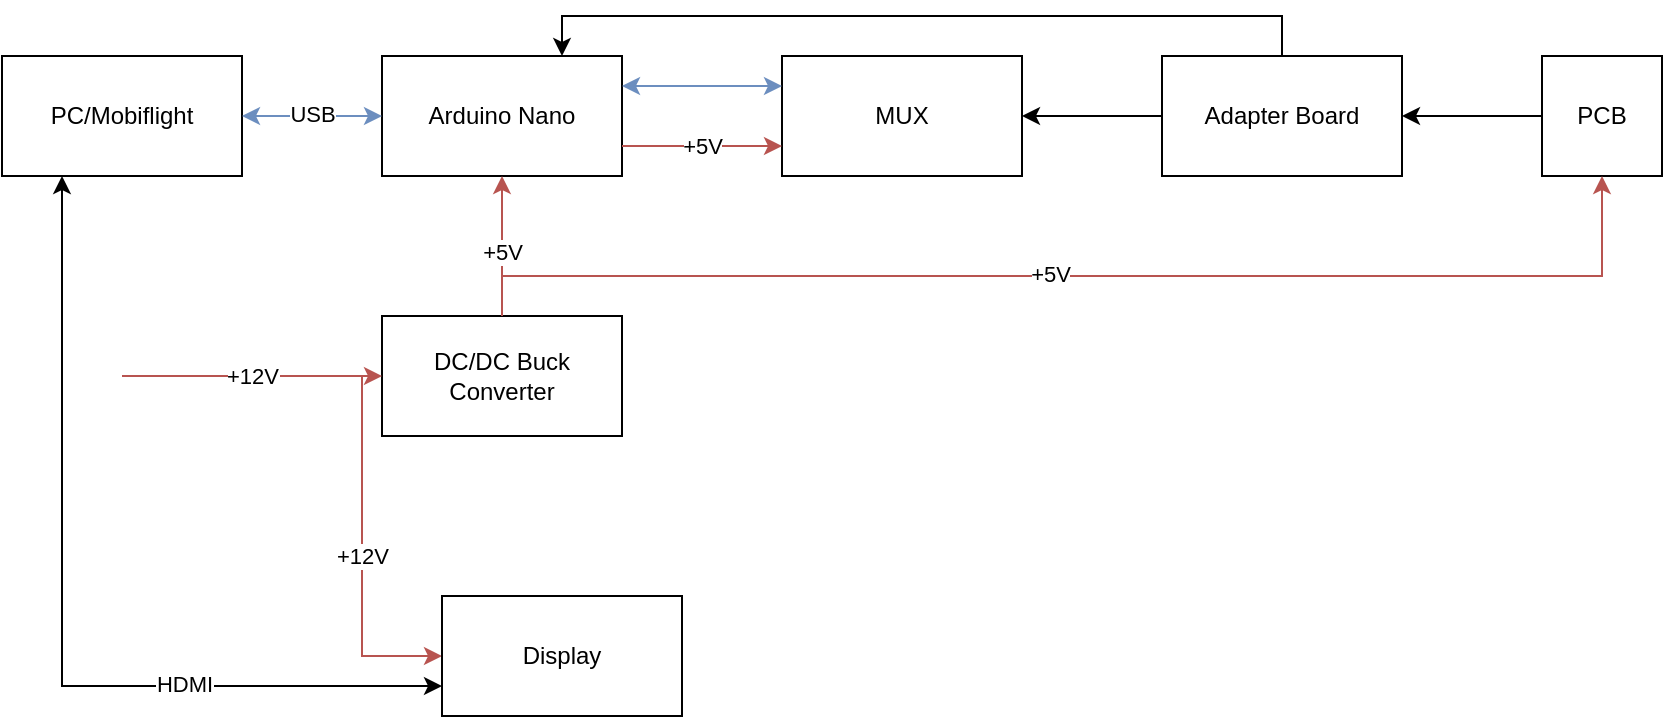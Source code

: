 <mxfile version="26.0.4">
  <diagram name="Page-1" id="SDi2mwD2k9EHAN565Sou">
    <mxGraphModel dx="1134" dy="796" grid="1" gridSize="10" guides="1" tooltips="1" connect="1" arrows="1" fold="1" page="1" pageScale="1" pageWidth="850" pageHeight="1100" math="0" shadow="0">
      <root>
        <mxCell id="0" />
        <mxCell id="1" parent="0" />
        <mxCell id="3Fm_Y3hD8kuTZwhg9bnZ-1" value="Arduino Nano" style="rounded=0;whiteSpace=wrap;html=1;" parent="1" vertex="1">
          <mxGeometry x="200" y="180" width="120" height="60" as="geometry" />
        </mxCell>
        <mxCell id="3Fm_Y3hD8kuTZwhg9bnZ-2" value="PC/Mobiflight" style="rounded=0;whiteSpace=wrap;html=1;" parent="1" vertex="1">
          <mxGeometry x="10" y="180" width="120" height="60" as="geometry" />
        </mxCell>
        <mxCell id="3Fm_Y3hD8kuTZwhg9bnZ-3" value="MUX" style="rounded=0;whiteSpace=wrap;html=1;" parent="1" vertex="1">
          <mxGeometry x="400" y="180" width="120" height="60" as="geometry" />
        </mxCell>
        <mxCell id="3Fm_Y3hD8kuTZwhg9bnZ-4" value="PCB" style="rounded=0;whiteSpace=wrap;html=1;" parent="1" vertex="1">
          <mxGeometry x="780" y="180" width="60" height="60" as="geometry" />
        </mxCell>
        <mxCell id="3Fm_Y3hD8kuTZwhg9bnZ-7" value="" style="endArrow=classic;startArrow=classic;html=1;rounded=0;exitX=1;exitY=0.5;exitDx=0;exitDy=0;entryX=0;entryY=0.5;entryDx=0;entryDy=0;fillColor=#dae8fc;strokeColor=#6c8ebf;" parent="1" source="3Fm_Y3hD8kuTZwhg9bnZ-2" target="3Fm_Y3hD8kuTZwhg9bnZ-1" edge="1">
          <mxGeometry width="50" height="50" relative="1" as="geometry">
            <mxPoint x="240" y="220" as="sourcePoint" />
            <mxPoint x="290" y="170" as="targetPoint" />
          </mxGeometry>
        </mxCell>
        <mxCell id="zmTHgLgwHPnOFEwjw0xM-9" value="USB" style="edgeLabel;html=1;align=center;verticalAlign=middle;resizable=0;points=[];" parent="3Fm_Y3hD8kuTZwhg9bnZ-7" vertex="1" connectable="0">
          <mxGeometry x="0.004" y="1" relative="1" as="geometry">
            <mxPoint as="offset" />
          </mxGeometry>
        </mxCell>
        <mxCell id="3Fm_Y3hD8kuTZwhg9bnZ-9" value="" style="endArrow=classic;startArrow=classic;html=1;rounded=0;exitX=1;exitY=0.25;exitDx=0;exitDy=0;entryX=0;entryY=0.25;entryDx=0;entryDy=0;fillColor=#dae8fc;strokeColor=#6c8ebf;" parent="1" source="3Fm_Y3hD8kuTZwhg9bnZ-1" target="3Fm_Y3hD8kuTZwhg9bnZ-3" edge="1">
          <mxGeometry width="50" height="50" relative="1" as="geometry">
            <mxPoint x="360" y="209.47" as="sourcePoint" />
            <mxPoint x="450" y="209.47" as="targetPoint" />
          </mxGeometry>
        </mxCell>
        <mxCell id="3Fm_Y3hD8kuTZwhg9bnZ-10" value="" style="endArrow=classic;html=1;rounded=0;exitX=0;exitY=0.5;exitDx=0;exitDy=0;entryX=1;entryY=0.5;entryDx=0;entryDy=0;" parent="1" source="3Fm_Y3hD8kuTZwhg9bnZ-4" target="zmTHgLgwHPnOFEwjw0xM-1" edge="1">
          <mxGeometry width="50" height="50" relative="1" as="geometry">
            <mxPoint x="520" y="220" as="sourcePoint" />
            <mxPoint x="650" y="210" as="targetPoint" />
          </mxGeometry>
        </mxCell>
        <mxCell id="zmTHgLgwHPnOFEwjw0xM-6" style="edgeStyle=orthogonalEdgeStyle;rounded=0;orthogonalLoop=1;jettySize=auto;html=1;exitX=0.5;exitY=0;exitDx=0;exitDy=0;entryX=0.5;entryY=1;entryDx=0;entryDy=0;fillColor=#f8cecc;strokeColor=#b85450;" parent="1" source="3Fm_Y3hD8kuTZwhg9bnZ-11" target="3Fm_Y3hD8kuTZwhg9bnZ-4" edge="1">
          <mxGeometry relative="1" as="geometry">
            <Array as="points">
              <mxPoint x="260" y="290" />
              <mxPoint x="810" y="290" />
            </Array>
          </mxGeometry>
        </mxCell>
        <mxCell id="zmTHgLgwHPnOFEwjw0xM-7" value="+5V" style="edgeLabel;html=1;align=center;verticalAlign=middle;resizable=0;points=[];" parent="zmTHgLgwHPnOFEwjw0xM-6" vertex="1" connectable="0">
          <mxGeometry x="-0.051" y="1" relative="1" as="geometry">
            <mxPoint as="offset" />
          </mxGeometry>
        </mxCell>
        <mxCell id="3Fm_Y3hD8kuTZwhg9bnZ-11" value="DC/DC Buck Converter" style="rounded=0;whiteSpace=wrap;html=1;" parent="1" vertex="1">
          <mxGeometry x="200" y="310" width="120" height="60" as="geometry" />
        </mxCell>
        <mxCell id="3Fm_Y3hD8kuTZwhg9bnZ-13" value="" style="endArrow=classic;html=1;rounded=0;entryX=0;entryY=0.5;entryDx=0;entryDy=0;fillColor=#f8cecc;strokeColor=#b85450;" parent="1" target="3Fm_Y3hD8kuTZwhg9bnZ-11" edge="1">
          <mxGeometry width="50" height="50" relative="1" as="geometry">
            <mxPoint x="70" y="340" as="sourcePoint" />
            <mxPoint x="210" y="310" as="targetPoint" />
          </mxGeometry>
        </mxCell>
        <mxCell id="3Fm_Y3hD8kuTZwhg9bnZ-14" value="+12V" style="edgeLabel;html=1;align=center;verticalAlign=middle;resizable=0;points=[];" parent="3Fm_Y3hD8kuTZwhg9bnZ-13" vertex="1" connectable="0">
          <mxGeometry x="-0.009" relative="1" as="geometry">
            <mxPoint as="offset" />
          </mxGeometry>
        </mxCell>
        <mxCell id="3Fm_Y3hD8kuTZwhg9bnZ-15" value="" style="endArrow=classic;html=1;rounded=0;entryX=0.5;entryY=1;entryDx=0;entryDy=0;exitX=0.5;exitY=0;exitDx=0;exitDy=0;fillColor=#f8cecc;strokeColor=#b85450;" parent="1" source="3Fm_Y3hD8kuTZwhg9bnZ-11" target="3Fm_Y3hD8kuTZwhg9bnZ-1" edge="1">
          <mxGeometry width="50" height="50" relative="1" as="geometry">
            <mxPoint x="330" y="360" as="sourcePoint" />
            <mxPoint x="380" y="310" as="targetPoint" />
          </mxGeometry>
        </mxCell>
        <mxCell id="3Fm_Y3hD8kuTZwhg9bnZ-16" value="+5V" style="edgeLabel;html=1;align=center;verticalAlign=middle;resizable=0;points=[];" parent="3Fm_Y3hD8kuTZwhg9bnZ-15" vertex="1" connectable="0">
          <mxGeometry x="-0.08" relative="1" as="geometry">
            <mxPoint as="offset" />
          </mxGeometry>
        </mxCell>
        <mxCell id="3Fm_Y3hD8kuTZwhg9bnZ-19" value="+5V" style="endArrow=classic;html=1;rounded=0;entryX=0;entryY=0.75;entryDx=0;entryDy=0;exitX=1;exitY=0.75;exitDx=0;exitDy=0;fillColor=#f8cecc;strokeColor=#b85450;" parent="1" source="3Fm_Y3hD8kuTZwhg9bnZ-1" target="3Fm_Y3hD8kuTZwhg9bnZ-3" edge="1">
          <mxGeometry width="50" height="50" relative="1" as="geometry">
            <mxPoint x="340" y="280" as="sourcePoint" />
            <mxPoint x="390" y="230" as="targetPoint" />
          </mxGeometry>
        </mxCell>
        <mxCell id="3Fm_Y3hD8kuTZwhg9bnZ-21" value="+12V" style="endArrow=classic;html=1;rounded=0;fillColor=#f8cecc;strokeColor=#b85450;entryX=0;entryY=0.5;entryDx=0;entryDy=0;" parent="1" target="3Fm_Y3hD8kuTZwhg9bnZ-22" edge="1">
          <mxGeometry width="50" height="50" relative="1" as="geometry">
            <mxPoint x="190" y="340" as="sourcePoint" />
            <mxPoint x="220" y="480" as="targetPoint" />
            <Array as="points">
              <mxPoint x="190" y="380" />
              <mxPoint x="190" y="400" />
              <mxPoint x="190" y="480" />
            </Array>
          </mxGeometry>
        </mxCell>
        <mxCell id="zmTHgLgwHPnOFEwjw0xM-5" style="edgeStyle=orthogonalEdgeStyle;rounded=0;orthogonalLoop=1;jettySize=auto;html=1;exitX=0;exitY=0.75;exitDx=0;exitDy=0;entryX=0.25;entryY=1;entryDx=0;entryDy=0;startArrow=classic;startFill=1;" parent="1" source="3Fm_Y3hD8kuTZwhg9bnZ-22" target="3Fm_Y3hD8kuTZwhg9bnZ-2" edge="1">
          <mxGeometry relative="1" as="geometry" />
        </mxCell>
        <mxCell id="zmTHgLgwHPnOFEwjw0xM-8" value="HDMI" style="edgeLabel;html=1;align=center;verticalAlign=middle;resizable=0;points=[];" parent="zmTHgLgwHPnOFEwjw0xM-5" vertex="1" connectable="0">
          <mxGeometry x="-0.419" y="-1" relative="1" as="geometry">
            <mxPoint as="offset" />
          </mxGeometry>
        </mxCell>
        <mxCell id="3Fm_Y3hD8kuTZwhg9bnZ-22" value="Display" style="rounded=0;whiteSpace=wrap;html=1;" parent="1" vertex="1">
          <mxGeometry x="230" y="450" width="120" height="60" as="geometry" />
        </mxCell>
        <mxCell id="zmTHgLgwHPnOFEwjw0xM-3" style="edgeStyle=orthogonalEdgeStyle;rounded=0;orthogonalLoop=1;jettySize=auto;html=1;exitX=0;exitY=0.5;exitDx=0;exitDy=0;entryX=1;entryY=0.5;entryDx=0;entryDy=0;" parent="1" source="zmTHgLgwHPnOFEwjw0xM-1" target="3Fm_Y3hD8kuTZwhg9bnZ-3" edge="1">
          <mxGeometry relative="1" as="geometry" />
        </mxCell>
        <mxCell id="zmTHgLgwHPnOFEwjw0xM-4" style="edgeStyle=orthogonalEdgeStyle;rounded=0;orthogonalLoop=1;jettySize=auto;html=1;exitX=0.5;exitY=0;exitDx=0;exitDy=0;entryX=0.75;entryY=0;entryDx=0;entryDy=0;" parent="1" source="zmTHgLgwHPnOFEwjw0xM-1" target="3Fm_Y3hD8kuTZwhg9bnZ-1" edge="1">
          <mxGeometry relative="1" as="geometry">
            <mxPoint x="649.769" y="120" as="targetPoint" />
          </mxGeometry>
        </mxCell>
        <mxCell id="zmTHgLgwHPnOFEwjw0xM-1" value="Adapter Board" style="rounded=0;whiteSpace=wrap;html=1;" parent="1" vertex="1">
          <mxGeometry x="590" y="180" width="120" height="60" as="geometry" />
        </mxCell>
      </root>
    </mxGraphModel>
  </diagram>
</mxfile>
